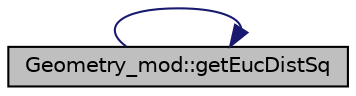 digraph "Geometry_mod::getEucDistSq"
{
 // LATEX_PDF_SIZE
  edge [fontname="Helvetica",fontsize="10",labelfontname="Helvetica",labelfontsize="10"];
  node [fontname="Helvetica",fontsize="10",shape=record];
  rankdir="LR";
  Node1 [label="Geometry_mod::getEucDistSq",height=0.2,width=0.4,color="black", fillcolor="grey75", style="filled", fontcolor="black",tooltip="Return the distance squared between the two input points."];
  Node1 -> Node1 [color="midnightblue",fontsize="10",style="solid",fontname="Helvetica"];
}
